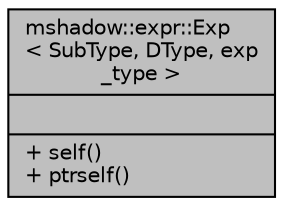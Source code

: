 digraph "mshadow::expr::Exp&lt; SubType, DType, exp_type &gt;"
{
 // LATEX_PDF_SIZE
  edge [fontname="Helvetica",fontsize="10",labelfontname="Helvetica",labelfontsize="10"];
  node [fontname="Helvetica",fontsize="10",shape=record];
  Node1 [label="{mshadow::expr::Exp\l\< SubType, DType, exp\l_type \>\n||+ self()\l+ ptrself()\l}",height=0.2,width=0.4,color="black", fillcolor="grey75", style="filled", fontcolor="black",tooltip="defines how expression exp can be evaluated and stored into dst"];
}
